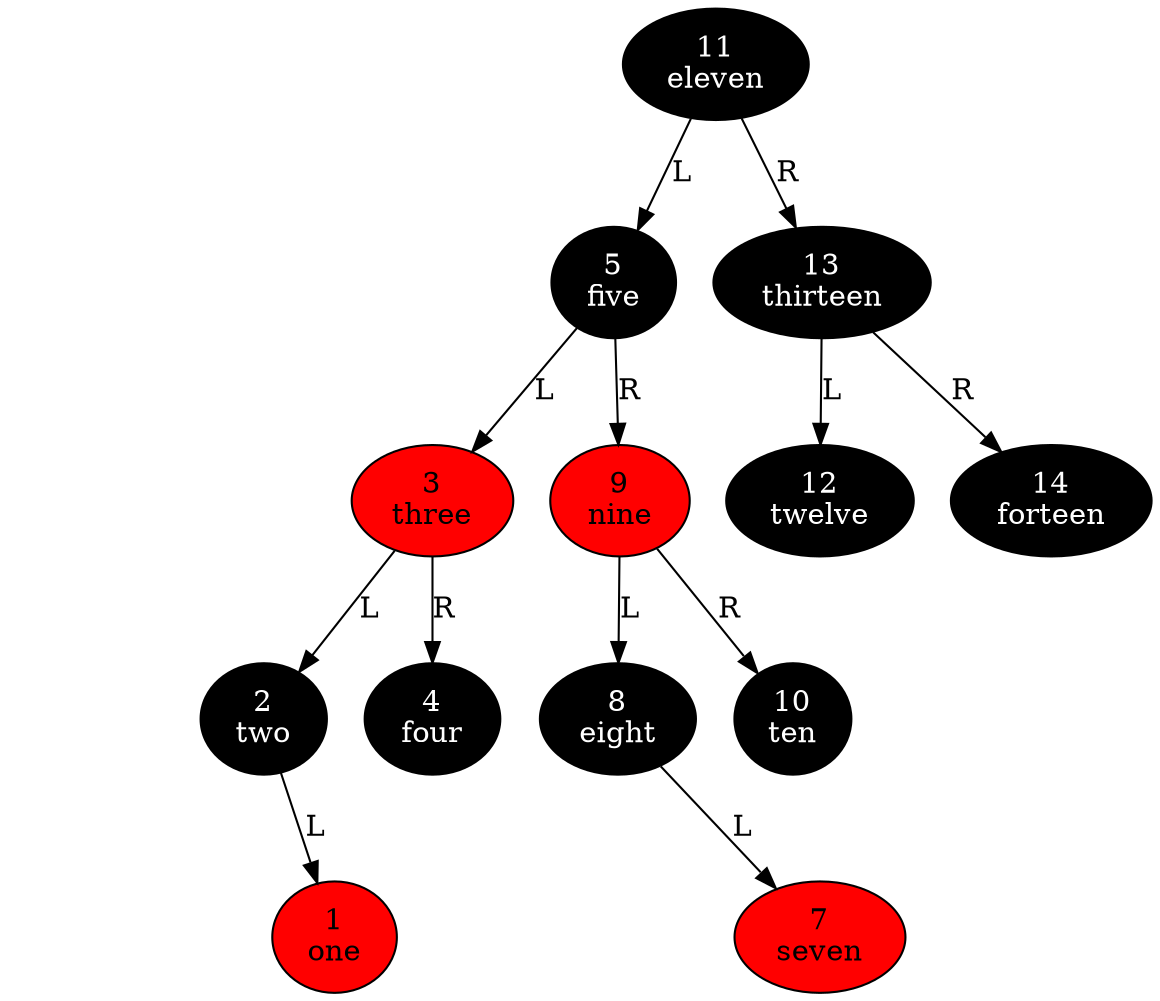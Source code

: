 digraph
{
node_11 [style=filled fillcolor=black fontcolor=white label="11\neleven"];
node_11 -> node_5 [label=L taildir=sw];
node_11 -> node_13 [label=R taildir=se];
node_5 [style=filled fillcolor=black fontcolor=white label="5\nfive"];
node_5 -> node_3 [label=L taildir=sw];
node_5 -> node_9 [label=R taildir=se];
node_3 [style=filled fillcolor=red fontcolor=black label="3\nthree"];
node_3 -> node_2 [label=L taildir=sw];
node_3 -> node_4 [label=R taildir=se];
node_2 [style=filled fillcolor=black fontcolor=white label="2\ntwo"];
node_2 -> node_2_R [style=invis];
node_2_R [style=invis];
node_2 -> node_1 [label=L taildir=sw];
node_1 [style=filled fillcolor=red fontcolor=black label="1\none"];
node_4 [style=filled fillcolor=black fontcolor=white label="4\nfour"];
node_9 [style=filled fillcolor=red fontcolor=black label="9\nnine"];
node_9 -> node_8 [label=L taildir=sw];
node_9 -> node_10 [label=R taildir=se];
node_8 [style=filled fillcolor=black fontcolor=white label="8\neight"];
node_8 -> node_8_R [style=invis];
node_8_R [style=invis];
node_8 -> node_7 [label=L taildir=sw];
node_7 [style=filled fillcolor=red fontcolor=black label="7\nseven"];
node_10 [style=filled fillcolor=black fontcolor=white label="10\nten"];
node_13 [style=filled fillcolor=black fontcolor=white label="13\nthirteen"];
node_13 -> node_12 [label=L taildir=sw];
node_13 -> node_14 [label=R taildir=se];
node_12 [style=filled fillcolor=black fontcolor=white label="12\ntwelve"];
node_14 [style=filled fillcolor=black fontcolor=white label="14\nforteen"];
}
